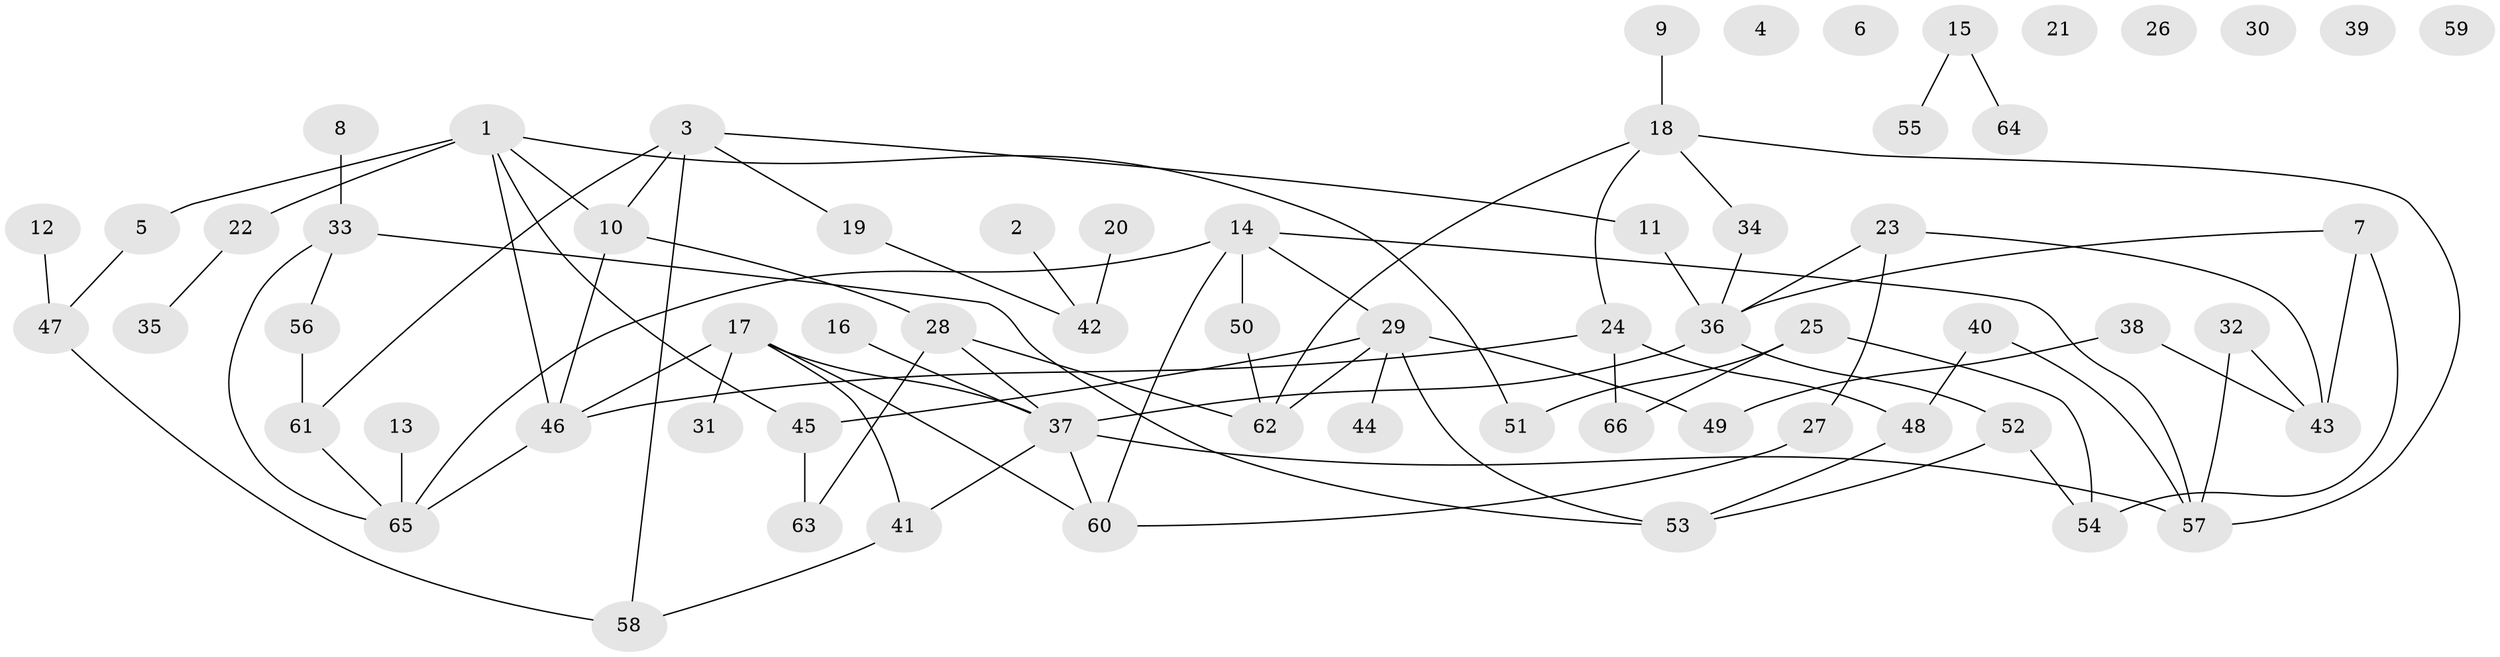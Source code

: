// coarse degree distribution, {7: 0.037037037037037035, 2: 0.14814814814814814, 10: 0.037037037037037035, 0: 0.2962962962962963, 3: 0.14814814814814814, 4: 0.18518518518518517, 6: 0.037037037037037035, 1: 0.07407407407407407, 11: 0.037037037037037035}
// Generated by graph-tools (version 1.1) at 2025/16/03/04/25 18:16:38]
// undirected, 66 vertices, 86 edges
graph export_dot {
graph [start="1"]
  node [color=gray90,style=filled];
  1;
  2;
  3;
  4;
  5;
  6;
  7;
  8;
  9;
  10;
  11;
  12;
  13;
  14;
  15;
  16;
  17;
  18;
  19;
  20;
  21;
  22;
  23;
  24;
  25;
  26;
  27;
  28;
  29;
  30;
  31;
  32;
  33;
  34;
  35;
  36;
  37;
  38;
  39;
  40;
  41;
  42;
  43;
  44;
  45;
  46;
  47;
  48;
  49;
  50;
  51;
  52;
  53;
  54;
  55;
  56;
  57;
  58;
  59;
  60;
  61;
  62;
  63;
  64;
  65;
  66;
  1 -- 5;
  1 -- 10;
  1 -- 22;
  1 -- 45;
  1 -- 46;
  1 -- 51;
  2 -- 42;
  3 -- 10;
  3 -- 11;
  3 -- 19;
  3 -- 58;
  3 -- 61;
  5 -- 47;
  7 -- 36;
  7 -- 43;
  7 -- 54;
  8 -- 33;
  9 -- 18;
  10 -- 28;
  10 -- 46;
  11 -- 36;
  12 -- 47;
  13 -- 65;
  14 -- 29;
  14 -- 50;
  14 -- 57;
  14 -- 60;
  14 -- 65;
  15 -- 55;
  15 -- 64;
  16 -- 37;
  17 -- 31;
  17 -- 37;
  17 -- 41;
  17 -- 46;
  17 -- 60;
  18 -- 24;
  18 -- 34;
  18 -- 57;
  18 -- 62;
  19 -- 42;
  20 -- 42;
  22 -- 35;
  23 -- 27;
  23 -- 36;
  23 -- 43;
  24 -- 46;
  24 -- 48;
  24 -- 66;
  25 -- 51;
  25 -- 54;
  25 -- 66;
  27 -- 60;
  28 -- 37;
  28 -- 62;
  28 -- 63;
  29 -- 44;
  29 -- 45;
  29 -- 49;
  29 -- 53;
  29 -- 62;
  32 -- 43;
  32 -- 57;
  33 -- 53;
  33 -- 56;
  33 -- 65;
  34 -- 36;
  36 -- 37;
  36 -- 52;
  37 -- 41;
  37 -- 57;
  37 -- 60;
  38 -- 43;
  38 -- 49;
  40 -- 48;
  40 -- 57;
  41 -- 58;
  45 -- 63;
  46 -- 65;
  47 -- 58;
  48 -- 53;
  50 -- 62;
  52 -- 53;
  52 -- 54;
  56 -- 61;
  61 -- 65;
}
